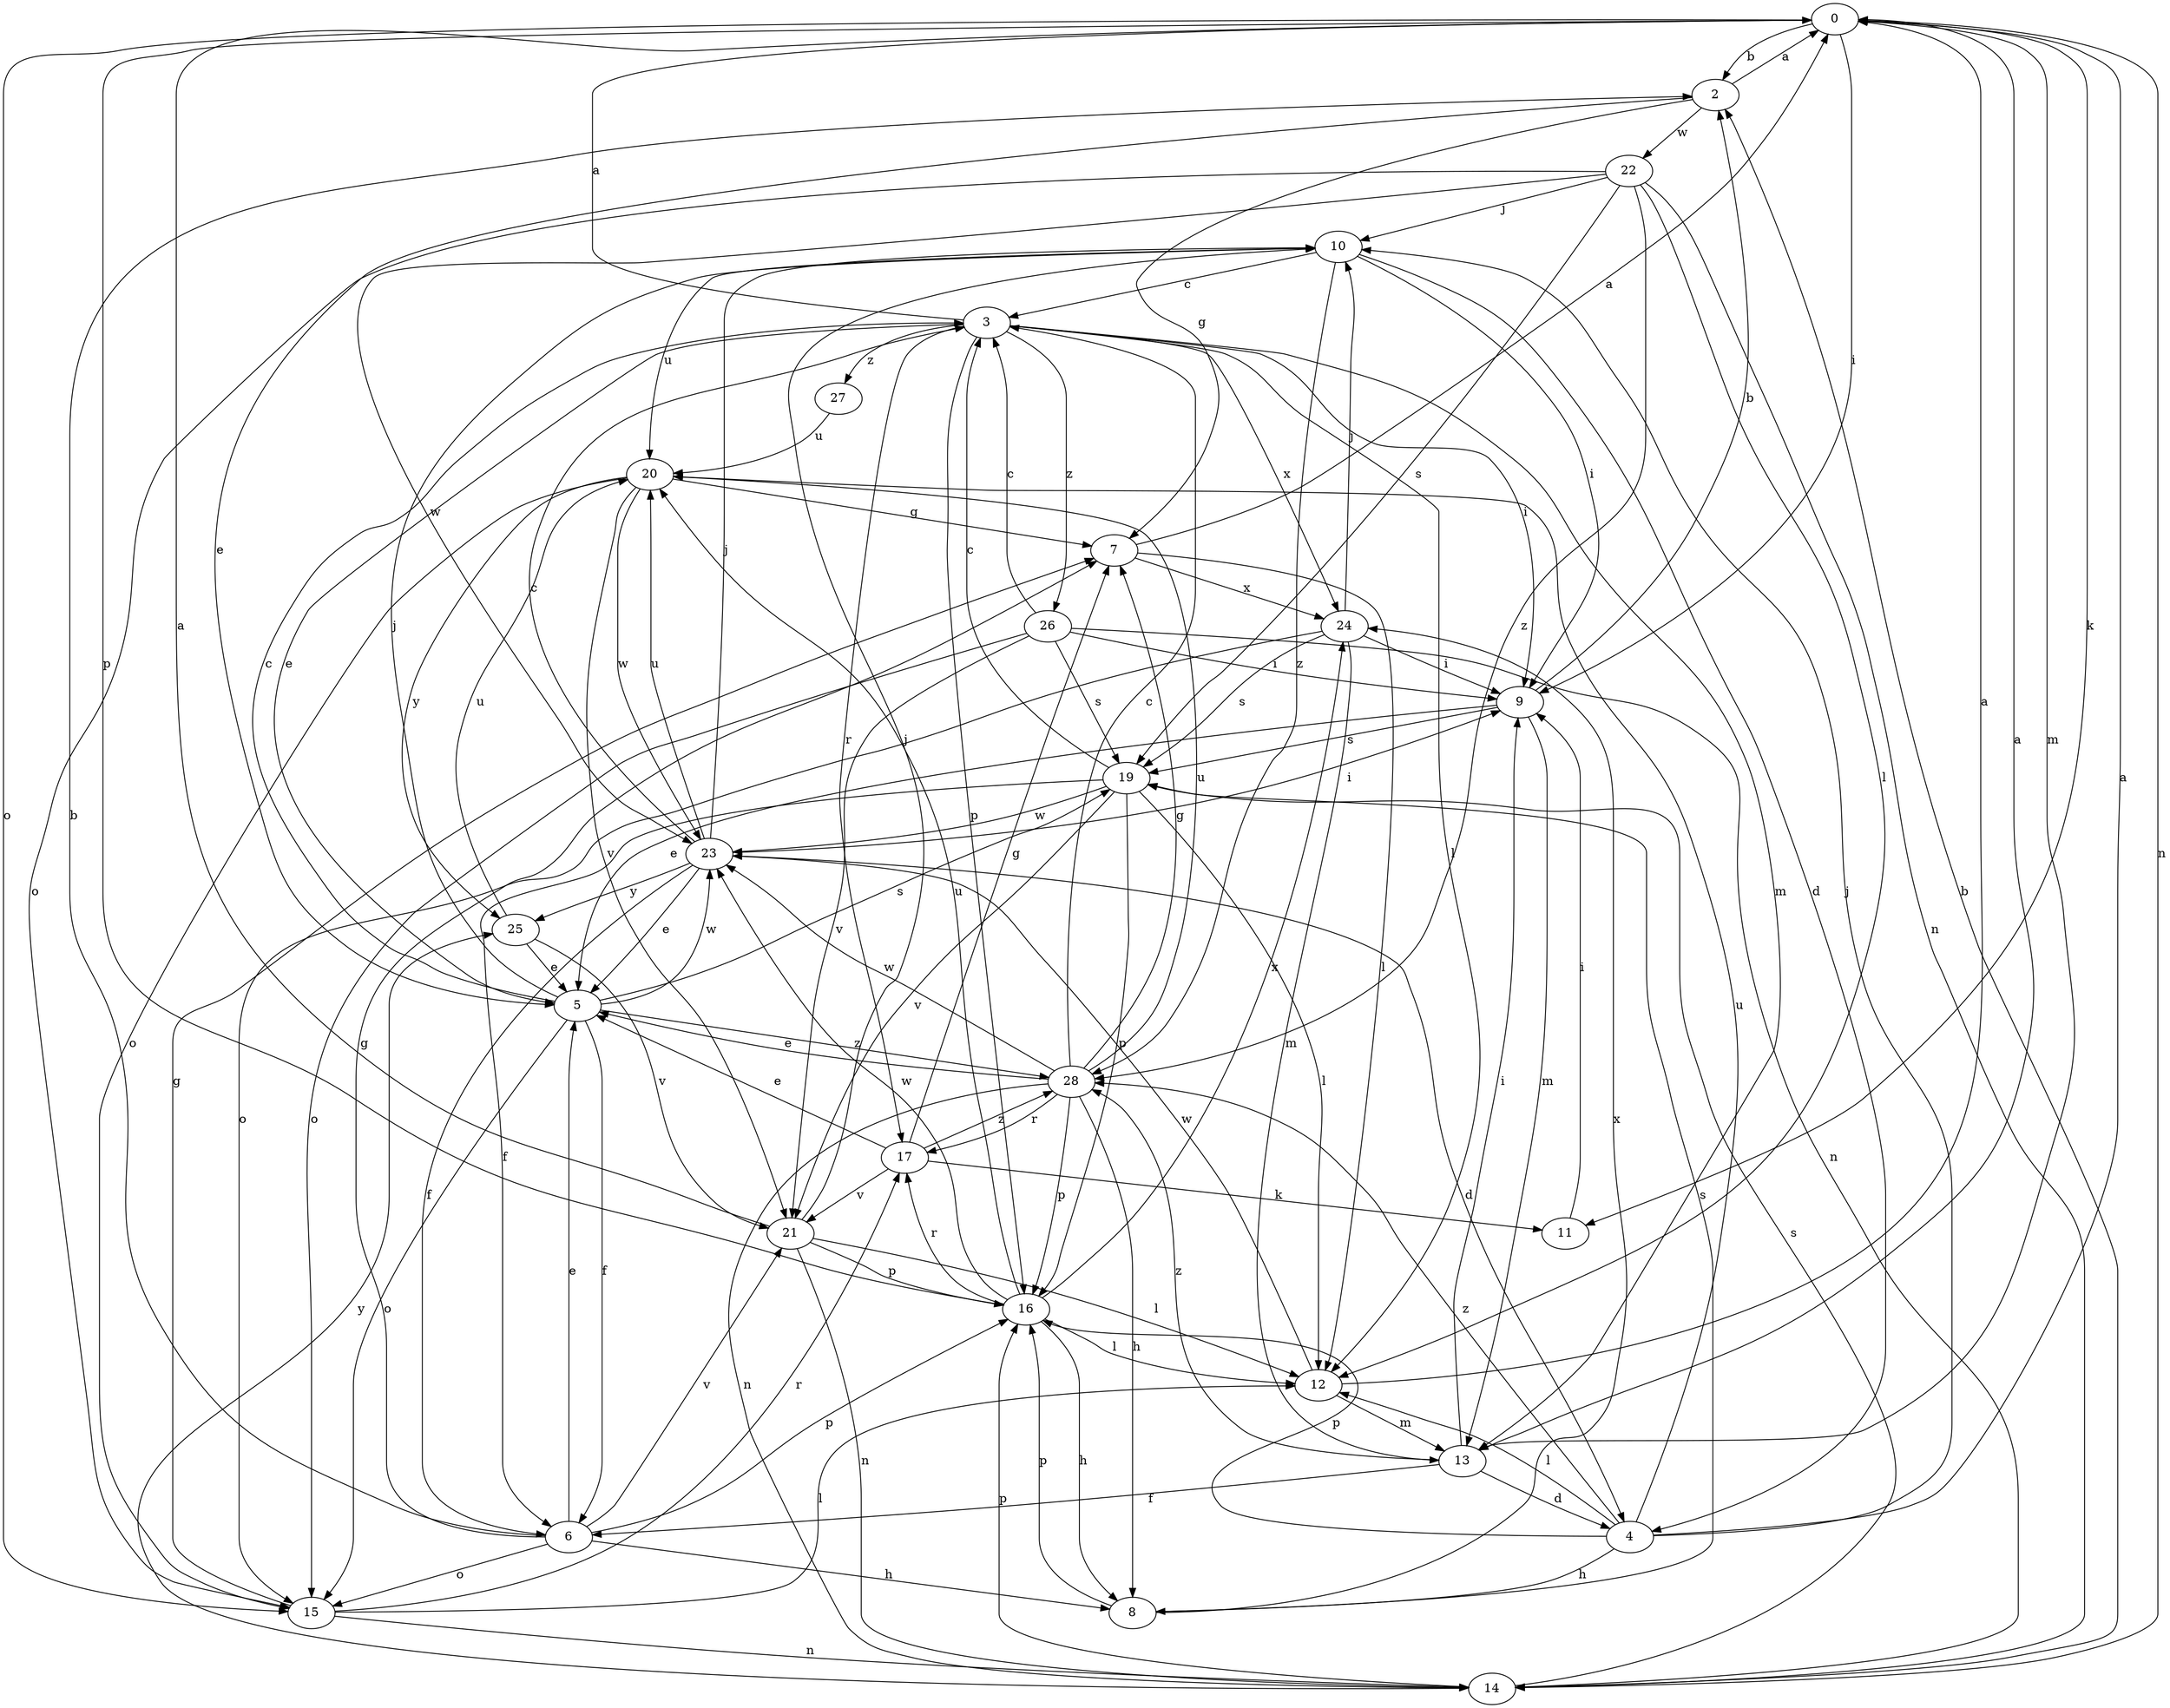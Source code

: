 strict digraph  {
0;
2;
3;
4;
5;
6;
7;
8;
9;
10;
11;
12;
13;
14;
15;
16;
17;
19;
20;
21;
22;
23;
24;
25;
26;
27;
28;
0 -> 2  [label=b];
0 -> 9  [label=i];
0 -> 11  [label=k];
0 -> 13  [label=m];
0 -> 14  [label=n];
0 -> 15  [label=o];
0 -> 16  [label=p];
2 -> 0  [label=a];
2 -> 5  [label=e];
2 -> 7  [label=g];
2 -> 22  [label=w];
3 -> 0  [label=a];
3 -> 5  [label=e];
3 -> 9  [label=i];
3 -> 12  [label=l];
3 -> 13  [label=m];
3 -> 16  [label=p];
3 -> 17  [label=r];
3 -> 24  [label=x];
3 -> 26  [label=z];
3 -> 27  [label=z];
4 -> 0  [label=a];
4 -> 8  [label=h];
4 -> 10  [label=j];
4 -> 12  [label=l];
4 -> 16  [label=p];
4 -> 20  [label=u];
4 -> 28  [label=z];
5 -> 3  [label=c];
5 -> 6  [label=f];
5 -> 10  [label=j];
5 -> 15  [label=o];
5 -> 19  [label=s];
5 -> 23  [label=w];
5 -> 28  [label=z];
6 -> 2  [label=b];
6 -> 5  [label=e];
6 -> 7  [label=g];
6 -> 8  [label=h];
6 -> 15  [label=o];
6 -> 16  [label=p];
6 -> 21  [label=v];
7 -> 0  [label=a];
7 -> 12  [label=l];
7 -> 24  [label=x];
8 -> 16  [label=p];
8 -> 19  [label=s];
8 -> 24  [label=x];
9 -> 2  [label=b];
9 -> 5  [label=e];
9 -> 13  [label=m];
9 -> 19  [label=s];
10 -> 3  [label=c];
10 -> 4  [label=d];
10 -> 9  [label=i];
10 -> 20  [label=u];
10 -> 28  [label=z];
11 -> 9  [label=i];
12 -> 0  [label=a];
12 -> 13  [label=m];
12 -> 23  [label=w];
13 -> 0  [label=a];
13 -> 4  [label=d];
13 -> 6  [label=f];
13 -> 9  [label=i];
13 -> 28  [label=z];
14 -> 2  [label=b];
14 -> 16  [label=p];
14 -> 19  [label=s];
14 -> 25  [label=y];
15 -> 7  [label=g];
15 -> 12  [label=l];
15 -> 14  [label=n];
15 -> 17  [label=r];
16 -> 8  [label=h];
16 -> 12  [label=l];
16 -> 17  [label=r];
16 -> 20  [label=u];
16 -> 23  [label=w];
16 -> 24  [label=x];
17 -> 5  [label=e];
17 -> 7  [label=g];
17 -> 11  [label=k];
17 -> 21  [label=v];
17 -> 28  [label=z];
19 -> 3  [label=c];
19 -> 6  [label=f];
19 -> 12  [label=l];
19 -> 16  [label=p];
19 -> 21  [label=v];
19 -> 23  [label=w];
20 -> 7  [label=g];
20 -> 15  [label=o];
20 -> 21  [label=v];
20 -> 23  [label=w];
20 -> 25  [label=y];
21 -> 0  [label=a];
21 -> 10  [label=j];
21 -> 12  [label=l];
21 -> 14  [label=n];
21 -> 16  [label=p];
22 -> 10  [label=j];
22 -> 12  [label=l];
22 -> 14  [label=n];
22 -> 15  [label=o];
22 -> 19  [label=s];
22 -> 23  [label=w];
22 -> 28  [label=z];
23 -> 3  [label=c];
23 -> 4  [label=d];
23 -> 5  [label=e];
23 -> 6  [label=f];
23 -> 9  [label=i];
23 -> 10  [label=j];
23 -> 20  [label=u];
23 -> 25  [label=y];
24 -> 9  [label=i];
24 -> 10  [label=j];
24 -> 13  [label=m];
24 -> 15  [label=o];
24 -> 19  [label=s];
25 -> 5  [label=e];
25 -> 20  [label=u];
25 -> 21  [label=v];
26 -> 3  [label=c];
26 -> 9  [label=i];
26 -> 14  [label=n];
26 -> 15  [label=o];
26 -> 19  [label=s];
26 -> 21  [label=v];
27 -> 20  [label=u];
28 -> 3  [label=c];
28 -> 5  [label=e];
28 -> 7  [label=g];
28 -> 8  [label=h];
28 -> 14  [label=n];
28 -> 16  [label=p];
28 -> 17  [label=r];
28 -> 20  [label=u];
28 -> 23  [label=w];
}
